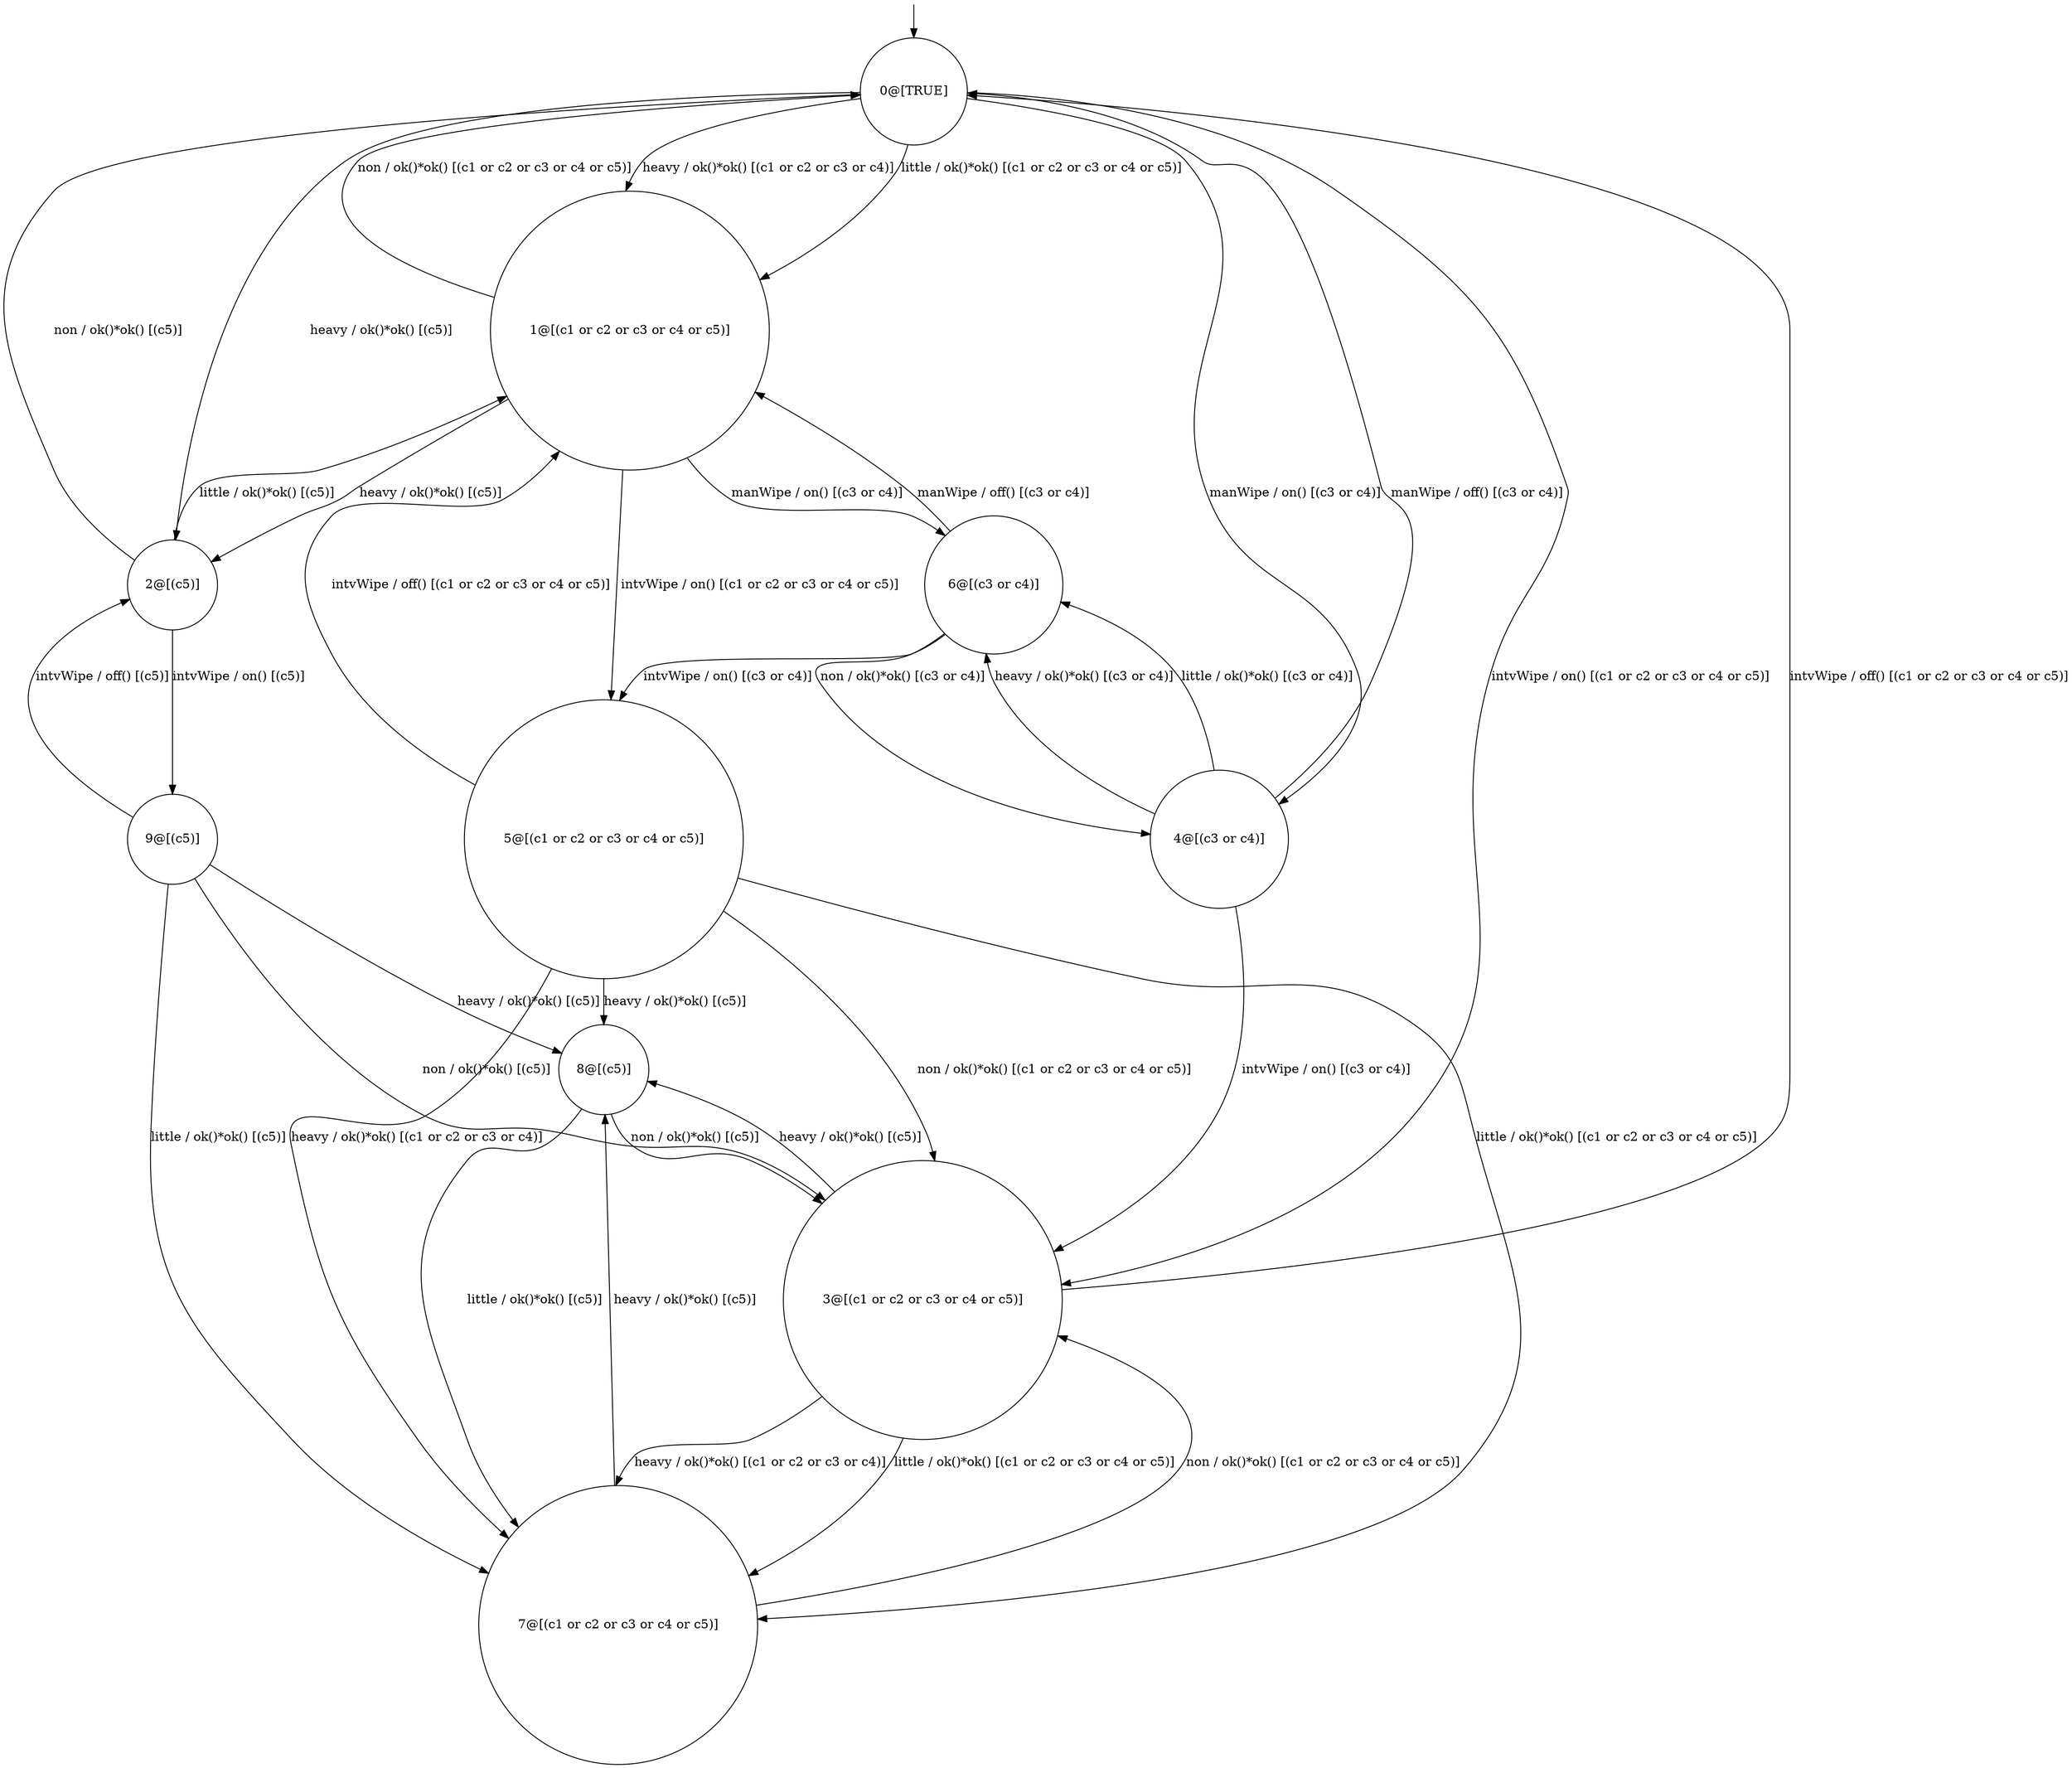 digraph g {
	edge [lblstyle="above, sloped"];
	s0 [shape="circle" label="0@[TRUE]"];
	s1 [shape="circle" label="1@[(c1 or c2 or c3 or c4 or c5)]"];
	s2 [shape="circle" label="2@[(c5)]"];
	s3 [shape="circle" label="3@[(c1 or c2 or c3 or c4 or c5)]"];
	s4 [shape="circle" label="4@[(c3 or c4)]"];
	s5 [shape="circle" label="5@[(c1 or c2 or c3 or c4 or c5)]"];
	s6 [shape="circle" label="6@[(c3 or c4)]"];
	s7 [shape="circle" label="7@[(c1 or c2 or c3 or c4 or c5)]"];
	s8 [shape="circle" label="8@[(c5)]"];
	s9 [shape="circle" label="9@[(c5)]"];
	s0 -> s1 [label="heavy / ok()*ok() [(c1 or c2 or c3 or c4)]"];
	s0 -> s2 [label="heavy / ok()*ok() [(c5)]"];
	s0 -> s3 [label="intvWipe / on() [(c1 or c2 or c3 or c4 or c5)]"];
	s0 -> s1 [label="little / ok()*ok() [(c1 or c2 or c3 or c4 or c5)]"];
	s0 -> s4 [label="manWipe / on() [(c3 or c4)]"];
	s1 -> s2 [label="heavy / ok()*ok() [(c5)]"];
	s1 -> s5 [label="intvWipe / on() [(c1 or c2 or c3 or c4 or c5)]"];
	s1 -> s6 [label="manWipe / on() [(c3 or c4)]"];
	s1 -> s0 [label="non / ok()*ok() [(c1 or c2 or c3 or c4 or c5)]"];
	s2 -> s9 [label="intvWipe / on() [(c5)]"];
	s2 -> s1 [label="little / ok()*ok() [(c5)]"];
	s2 -> s0 [label="non / ok()*ok() [(c5)]"];
	s3 -> s8 [label="heavy / ok()*ok() [(c5)]"];
	s3 -> s7 [label="heavy / ok()*ok() [(c1 or c2 or c3 or c4)]"];
	s3 -> s0 [label="intvWipe / off() [(c1 or c2 or c3 or c4 or c5)]"];
	s3 -> s7 [label="little / ok()*ok() [(c1 or c2 or c3 or c4 or c5)]"];
	s4 -> s6 [label="heavy / ok()*ok() [(c3 or c4)]"];
	s4 -> s3 [label="intvWipe / on() [(c3 or c4)]"];
	s4 -> s6 [label="little / ok()*ok() [(c3 or c4)]"];
	s4 -> s0 [label="manWipe / off() [(c3 or c4)]"];
	s5 -> s7 [label="heavy / ok()*ok() [(c1 or c2 or c3 or c4)]"];
	s5 -> s8 [label="heavy / ok()*ok() [(c5)]"];
	s5 -> s1 [label="intvWipe / off() [(c1 or c2 or c3 or c4 or c5)]"];
	s5 -> s7 [label="little / ok()*ok() [(c1 or c2 or c3 or c4 or c5)]"];
	s5 -> s3 [label="non / ok()*ok() [(c1 or c2 or c3 or c4 or c5)]"];
	s6 -> s5 [label="intvWipe / on() [(c3 or c4)]"];
	s6 -> s1 [label="manWipe / off() [(c3 or c4)]"];
	s6 -> s4 [label="non / ok()*ok() [(c3 or c4)]"];
	s7 -> s8 [label="heavy / ok()*ok() [(c5)]"];
	s7 -> s3 [label="non / ok()*ok() [(c1 or c2 or c3 or c4 or c5)]"];
	s8 -> s7 [label="little / ok()*ok() [(c5)]"];
	s8 -> s3 [label="non / ok()*ok() [(c5)]"];
	s9 -> s8 [label="heavy / ok()*ok() [(c5)]"];
	s9 -> s2 [label="intvWipe / off() [(c5)]"];
	s9 -> s7 [label="little / ok()*ok() [(c5)]"];
	s9 -> s3 [label="non / ok()*ok() [(c5)]"];
	__start0 [label="" shape="none" width="0" height="0"];
	__start0 -> s0;
}